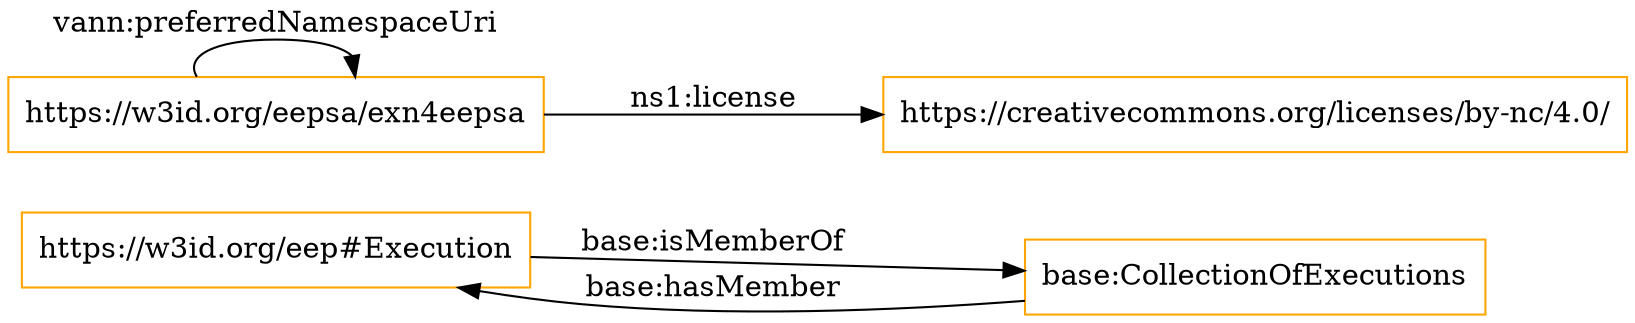 digraph ar2dtool_diagram { 
rankdir=LR;
size="1501"
node [shape = rectangle, color="orange"]; "https://w3id.org/eep#Execution" "base:CollectionOfExecutions" ; /*classes style*/
	"https://w3id.org/eepsa/exn4eepsa" -> "https://creativecommons.org/licenses/by-nc/4.0/" [ label = "ns1:license" ];
	"https://w3id.org/eepsa/exn4eepsa" -> "https://w3id.org/eepsa/exn4eepsa" [ label = "vann:preferredNamespaceUri" ];
	"https://w3id.org/eep#Execution" -> "base:CollectionOfExecutions" [ label = "base:isMemberOf" ];
	"base:CollectionOfExecutions" -> "https://w3id.org/eep#Execution" [ label = "base:hasMember" ];

}
